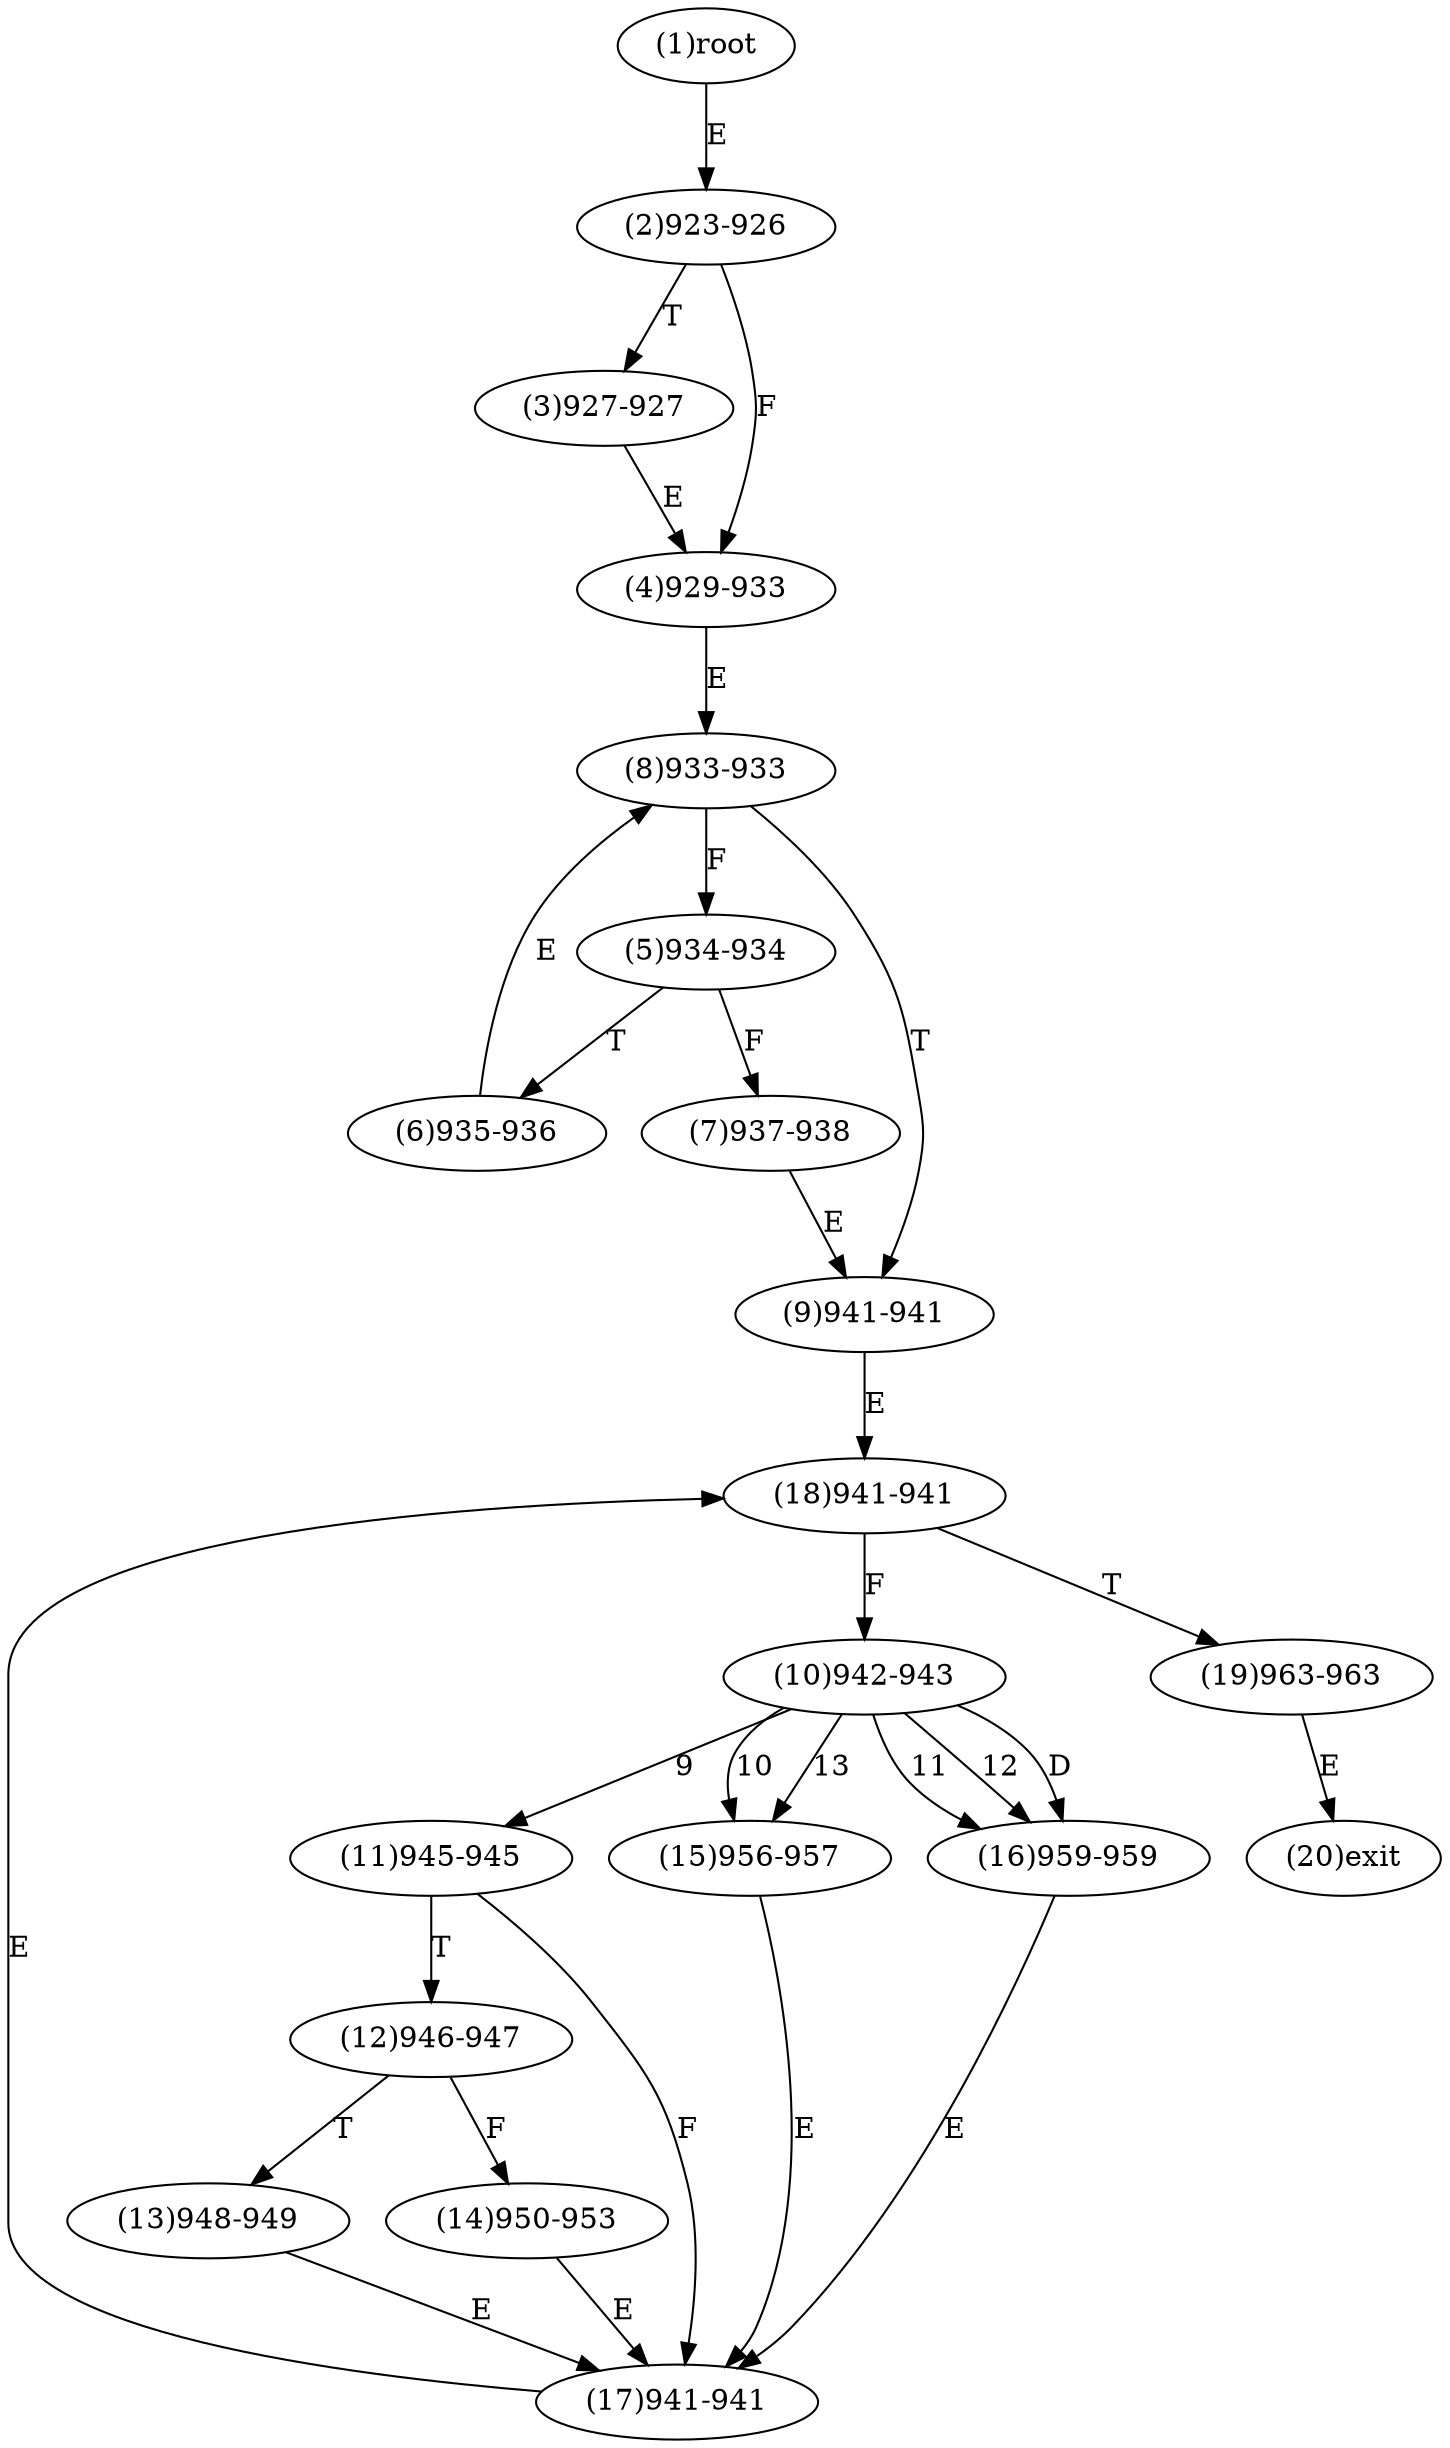 digraph "" { 
1[ label="(1)root"];
2[ label="(2)923-926"];
3[ label="(3)927-927"];
4[ label="(4)929-933"];
5[ label="(5)934-934"];
6[ label="(6)935-936"];
7[ label="(7)937-938"];
8[ label="(8)933-933"];
9[ label="(9)941-941"];
10[ label="(10)942-943"];
11[ label="(11)945-945"];
12[ label="(12)946-947"];
13[ label="(13)948-949"];
14[ label="(14)950-953"];
15[ label="(15)956-957"];
17[ label="(17)941-941"];
16[ label="(16)959-959"];
19[ label="(19)963-963"];
18[ label="(18)941-941"];
20[ label="(20)exit"];
1->2[ label="E"];
2->4[ label="F"];
2->3[ label="T"];
3->4[ label="E"];
4->8[ label="E"];
5->7[ label="F"];
5->6[ label="T"];
6->8[ label="E"];
7->9[ label="E"];
8->5[ label="F"];
8->9[ label="T"];
9->18[ label="E"];
10->11[ label="9"];
10->15[ label="10"];
10->16[ label="11"];
10->16[ label="12"];
10->15[ label="13"];
10->16[ label="D"];
11->17[ label="F"];
11->12[ label="T"];
12->14[ label="F"];
12->13[ label="T"];
13->17[ label="E"];
14->17[ label="E"];
15->17[ label="E"];
16->17[ label="E"];
17->18[ label="E"];
18->10[ label="F"];
18->19[ label="T"];
19->20[ label="E"];
}